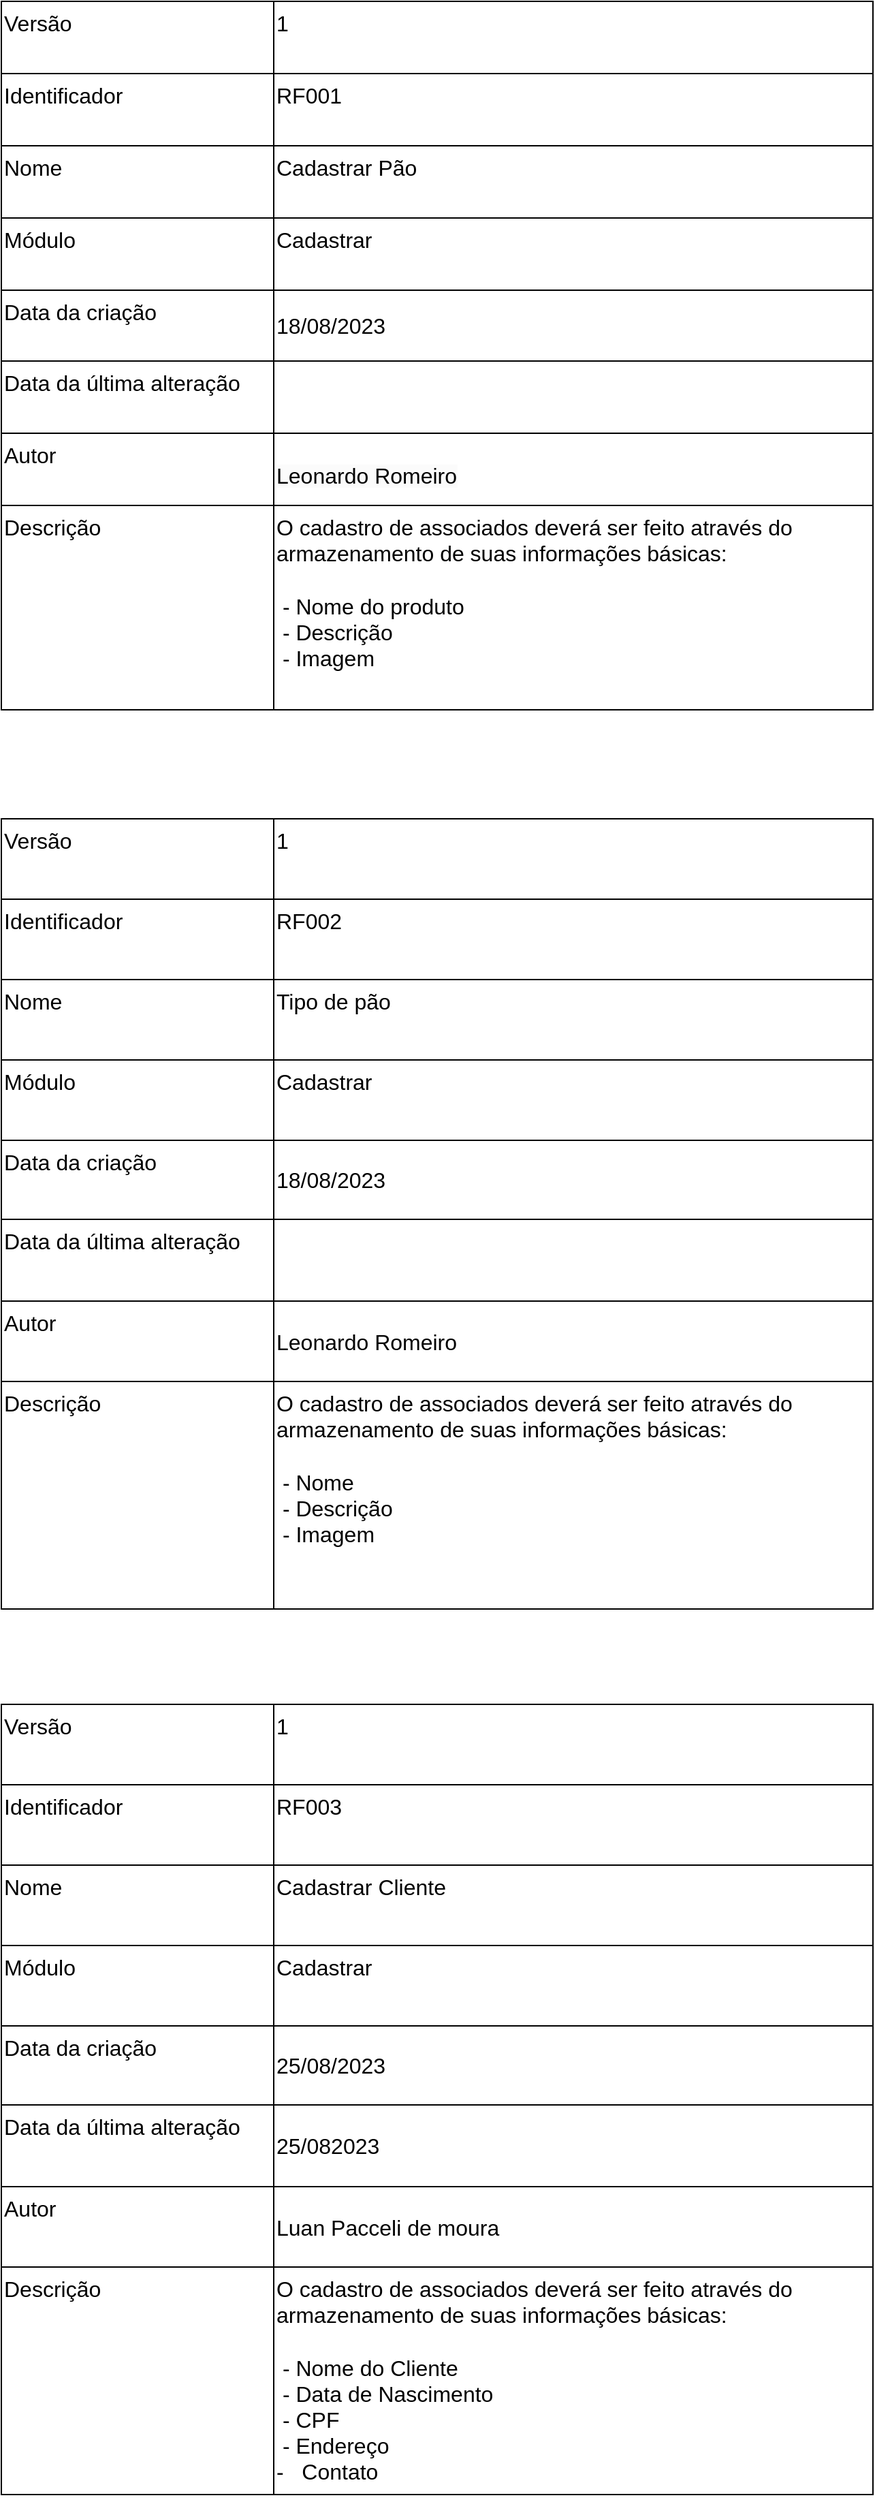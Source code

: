 <mxfile version="21.7.2" type="github">
  <diagram name="Página-1" id="sUAvk8ibwiXFDRN5bp4g">
    <mxGraphModel dx="1434" dy="853" grid="1" gridSize="10" guides="1" tooltips="1" connect="1" arrows="1" fold="1" page="1" pageScale="1" pageWidth="827" pageHeight="1169" math="0" shadow="0">
      <root>
        <mxCell id="0" />
        <mxCell id="1" parent="0" />
        <mxCell id="FwpViux2YUZAJZBfCD7D-1" value="" style="shape=table;startSize=0;container=1;collapsible=0;childLayout=tableLayout;fontSize=16;movable=1;resizable=1;rotatable=1;deletable=1;editable=1;locked=0;connectable=1;" parent="1" vertex="1">
          <mxGeometry x="40" y="40" width="640" height="520" as="geometry" />
        </mxCell>
        <mxCell id="FwpViux2YUZAJZBfCD7D-33" style="shape=tableRow;horizontal=0;startSize=0;swimlaneHead=0;swimlaneBody=0;strokeColor=inherit;top=0;left=0;bottom=0;right=0;collapsible=0;dropTarget=0;fillColor=none;points=[[0,0.5],[1,0.5]];portConstraint=eastwest;fontSize=16;movable=1;resizable=1;rotatable=1;deletable=1;editable=1;locked=0;connectable=1;" parent="FwpViux2YUZAJZBfCD7D-1" vertex="1">
          <mxGeometry width="640" height="53" as="geometry" />
        </mxCell>
        <mxCell id="FwpViux2YUZAJZBfCD7D-34" value="Versão" style="shape=partialRectangle;html=1;whiteSpace=wrap;connectable=0;strokeColor=inherit;overflow=hidden;fillColor=none;top=0;left=0;bottom=0;right=0;pointerEvents=1;fontSize=16;align=left;verticalAlign=top;movable=0;resizable=0;rotatable=0;deletable=0;editable=0;locked=1;" parent="FwpViux2YUZAJZBfCD7D-33" vertex="1">
          <mxGeometry width="200" height="53" as="geometry">
            <mxRectangle width="200" height="53" as="alternateBounds" />
          </mxGeometry>
        </mxCell>
        <mxCell id="FwpViux2YUZAJZBfCD7D-35" value="1" style="shape=partialRectangle;html=1;whiteSpace=wrap;connectable=0;strokeColor=inherit;overflow=hidden;fillColor=none;top=0;left=0;bottom=0;right=0;pointerEvents=1;fontSize=16;align=left;verticalAlign=top;movable=0;resizable=0;rotatable=0;deletable=0;editable=0;locked=1;" parent="FwpViux2YUZAJZBfCD7D-33" vertex="1">
          <mxGeometry x="200" width="440" height="53" as="geometry">
            <mxRectangle width="440" height="53" as="alternateBounds" />
          </mxGeometry>
        </mxCell>
        <mxCell id="FwpViux2YUZAJZBfCD7D-23" style="shape=tableRow;horizontal=0;startSize=0;swimlaneHead=0;swimlaneBody=0;strokeColor=inherit;top=0;left=0;bottom=0;right=0;collapsible=0;dropTarget=0;fillColor=none;points=[[0,0.5],[1,0.5]];portConstraint=eastwest;fontSize=16;movable=1;resizable=1;rotatable=1;deletable=1;editable=1;locked=0;connectable=1;" parent="FwpViux2YUZAJZBfCD7D-1" vertex="1">
          <mxGeometry y="53" width="640" height="53" as="geometry" />
        </mxCell>
        <mxCell id="FwpViux2YUZAJZBfCD7D-24" value="Identificador" style="shape=partialRectangle;html=1;whiteSpace=wrap;connectable=0;strokeColor=inherit;overflow=hidden;fillColor=none;top=0;left=0;bottom=0;right=0;pointerEvents=1;fontSize=16;align=left;verticalAlign=top;movable=0;resizable=0;rotatable=0;deletable=0;editable=0;locked=1;" parent="FwpViux2YUZAJZBfCD7D-23" vertex="1">
          <mxGeometry width="200" height="53" as="geometry">
            <mxRectangle width="200" height="53" as="alternateBounds" />
          </mxGeometry>
        </mxCell>
        <mxCell id="FwpViux2YUZAJZBfCD7D-25" value="RF001" style="shape=partialRectangle;html=1;whiteSpace=wrap;connectable=0;strokeColor=inherit;overflow=hidden;fillColor=none;top=0;left=0;bottom=0;right=0;pointerEvents=1;fontSize=16;align=left;verticalAlign=top;movable=0;resizable=0;rotatable=0;deletable=0;editable=0;locked=1;" parent="FwpViux2YUZAJZBfCD7D-23" vertex="1">
          <mxGeometry x="200" width="440" height="53" as="geometry">
            <mxRectangle width="440" height="53" as="alternateBounds" />
          </mxGeometry>
        </mxCell>
        <mxCell id="FwpViux2YUZAJZBfCD7D-20" style="shape=tableRow;horizontal=0;startSize=0;swimlaneHead=0;swimlaneBody=0;strokeColor=inherit;top=0;left=0;bottom=0;right=0;collapsible=0;dropTarget=0;fillColor=none;points=[[0,0.5],[1,0.5]];portConstraint=eastwest;fontSize=16;movable=1;resizable=1;rotatable=1;deletable=1;editable=1;locked=0;connectable=1;" parent="FwpViux2YUZAJZBfCD7D-1" vertex="1">
          <mxGeometry y="106" width="640" height="53" as="geometry" />
        </mxCell>
        <mxCell id="FwpViux2YUZAJZBfCD7D-21" value="Nome" style="shape=partialRectangle;html=1;whiteSpace=wrap;connectable=0;strokeColor=inherit;overflow=hidden;fillColor=none;top=0;left=0;bottom=0;right=0;pointerEvents=1;fontSize=16;align=left;verticalAlign=top;movable=0;resizable=0;rotatable=0;deletable=0;editable=0;locked=1;" parent="FwpViux2YUZAJZBfCD7D-20" vertex="1">
          <mxGeometry width="200" height="53" as="geometry">
            <mxRectangle width="200" height="53" as="alternateBounds" />
          </mxGeometry>
        </mxCell>
        <mxCell id="FwpViux2YUZAJZBfCD7D-22" value="Cadastrar Pão" style="shape=partialRectangle;html=1;whiteSpace=wrap;connectable=1;strokeColor=inherit;overflow=hidden;fillColor=none;top=0;left=0;bottom=0;right=0;pointerEvents=1;fontSize=16;align=left;verticalAlign=top;movable=1;resizable=1;rotatable=1;deletable=1;editable=1;locked=0;" parent="FwpViux2YUZAJZBfCD7D-20" vertex="1">
          <mxGeometry x="200" width="440" height="53" as="geometry">
            <mxRectangle width="440" height="53" as="alternateBounds" />
          </mxGeometry>
        </mxCell>
        <mxCell id="FwpViux2YUZAJZBfCD7D-17" style="shape=tableRow;horizontal=0;startSize=0;swimlaneHead=0;swimlaneBody=0;strokeColor=inherit;top=0;left=0;bottom=0;right=0;collapsible=0;dropTarget=0;fillColor=none;points=[[0,0.5],[1,0.5]];portConstraint=eastwest;fontSize=16;movable=1;resizable=1;rotatable=1;deletable=1;editable=1;locked=0;connectable=1;" parent="FwpViux2YUZAJZBfCD7D-1" vertex="1">
          <mxGeometry y="159" width="640" height="53" as="geometry" />
        </mxCell>
        <mxCell id="FwpViux2YUZAJZBfCD7D-18" value="Módulo" style="shape=partialRectangle;html=1;whiteSpace=wrap;connectable=0;strokeColor=inherit;overflow=hidden;fillColor=none;top=0;left=0;bottom=0;right=0;pointerEvents=1;fontSize=16;align=left;verticalAlign=top;movable=0;resizable=0;rotatable=0;deletable=0;editable=0;locked=1;" parent="FwpViux2YUZAJZBfCD7D-17" vertex="1">
          <mxGeometry width="200" height="53" as="geometry">
            <mxRectangle width="200" height="53" as="alternateBounds" />
          </mxGeometry>
        </mxCell>
        <mxCell id="FwpViux2YUZAJZBfCD7D-19" value="&lt;span style=&quot;margin: 0px; padding: 0px; user-select: text; -webkit-user-drag: none; -webkit-tap-highlight-color: transparent;&quot; class=&quot;NormalTextRun SCXW47150359 BCX8&quot;&gt;Cadastrar&lt;/span&gt;&lt;span style=&quot;margin: 0px; padding: 0px; user-select: text; -webkit-user-drag: none; -webkit-tap-highlight-color: transparent; background-color: rgb(255, 255, 255); font-size: 11pt; line-height: 19.425px; font-family: Calibri, Calibri_EmbeddedFont, Calibri_MSFontService, sans-serif; font-variant-ligatures: none !important;&quot; class=&quot;TextRun SCXW47150359 BCX8&quot; lang=&quot;PT-BR&quot; data-contrast=&quot;auto&quot;&gt;&lt;/span&gt;&lt;span style=&quot;margin: 0px; padding: 0px; user-select: text; -webkit-user-drag: none; -webkit-tap-highlight-color: transparent; background-color: rgb(255, 255, 255); font-size: 11pt; line-height: 19.425px; font-family: Calibri, Calibri_EmbeddedFont, Calibri_MSFontService, sans-serif;&quot; data-ccp-props=&quot;{&amp;quot;201341983&amp;quot;:0,&amp;quot;335559740&amp;quot;:259}&quot; class=&quot;EOP SCXW47150359 BCX8&quot;&gt;&amp;nbsp;&lt;/span&gt;" style="shape=partialRectangle;html=1;whiteSpace=wrap;connectable=0;strokeColor=inherit;overflow=hidden;fillColor=none;top=0;left=0;bottom=0;right=0;pointerEvents=1;fontSize=16;align=left;verticalAlign=top;movable=0;resizable=0;rotatable=0;deletable=0;editable=0;locked=1;" parent="FwpViux2YUZAJZBfCD7D-17" vertex="1">
          <mxGeometry x="200" width="440" height="53" as="geometry">
            <mxRectangle width="440" height="53" as="alternateBounds" />
          </mxGeometry>
        </mxCell>
        <mxCell id="FwpViux2YUZAJZBfCD7D-14" style="shape=tableRow;horizontal=0;startSize=0;swimlaneHead=0;swimlaneBody=0;strokeColor=inherit;top=0;left=0;bottom=0;right=0;collapsible=0;dropTarget=0;fillColor=none;points=[[0,0.5],[1,0.5]];portConstraint=eastwest;fontSize=16;movable=1;resizable=1;rotatable=1;deletable=1;editable=1;locked=0;connectable=1;" parent="FwpViux2YUZAJZBfCD7D-1" vertex="1">
          <mxGeometry y="212" width="640" height="52" as="geometry" />
        </mxCell>
        <mxCell id="FwpViux2YUZAJZBfCD7D-15" value="Data da criação" style="shape=partialRectangle;html=1;whiteSpace=wrap;connectable=0;strokeColor=inherit;overflow=hidden;fillColor=none;top=0;left=0;bottom=0;right=0;pointerEvents=1;fontSize=16;align=left;verticalAlign=top;movable=0;resizable=0;rotatable=0;deletable=0;editable=0;locked=1;" parent="FwpViux2YUZAJZBfCD7D-14" vertex="1">
          <mxGeometry width="200" height="52" as="geometry">
            <mxRectangle width="200" height="52" as="alternateBounds" />
          </mxGeometry>
        </mxCell>
        <mxCell id="FwpViux2YUZAJZBfCD7D-16" value="18/08/2023" style="shape=partialRectangle;html=1;whiteSpace=wrap;connectable=0;strokeColor=inherit;overflow=hidden;fillColor=none;top=0;left=0;bottom=0;right=0;pointerEvents=1;fontSize=16;align=left;movable=0;resizable=0;rotatable=0;deletable=0;editable=0;locked=1;" parent="FwpViux2YUZAJZBfCD7D-14" vertex="1">
          <mxGeometry x="200" width="440" height="52" as="geometry">
            <mxRectangle width="440" height="52" as="alternateBounds" />
          </mxGeometry>
        </mxCell>
        <mxCell id="FwpViux2YUZAJZBfCD7D-2" value="" style="shape=tableRow;horizontal=0;startSize=0;swimlaneHead=0;swimlaneBody=0;strokeColor=inherit;top=0;left=0;bottom=0;right=0;collapsible=0;dropTarget=0;fillColor=none;points=[[0,0.5],[1,0.5]];portConstraint=eastwest;fontSize=16;movable=1;resizable=1;rotatable=1;deletable=1;editable=1;locked=0;connectable=1;" parent="FwpViux2YUZAJZBfCD7D-1" vertex="1">
          <mxGeometry y="264" width="640" height="53" as="geometry" />
        </mxCell>
        <mxCell id="FwpViux2YUZAJZBfCD7D-3" value="Data da última alteração" style="shape=partialRectangle;html=1;whiteSpace=wrap;connectable=0;strokeColor=inherit;overflow=hidden;fillColor=none;top=0;left=0;bottom=0;right=0;pointerEvents=1;fontSize=16;align=left;verticalAlign=top;movable=0;resizable=0;rotatable=0;deletable=0;editable=0;locked=1;" parent="FwpViux2YUZAJZBfCD7D-2" vertex="1">
          <mxGeometry width="200" height="53" as="geometry">
            <mxRectangle width="200" height="53" as="alternateBounds" />
          </mxGeometry>
        </mxCell>
        <mxCell id="FwpViux2YUZAJZBfCD7D-4" value="" style="shape=partialRectangle;html=1;whiteSpace=wrap;connectable=0;strokeColor=inherit;overflow=hidden;fillColor=none;top=0;left=0;bottom=0;right=0;pointerEvents=1;fontSize=16;movable=0;resizable=0;rotatable=0;deletable=0;editable=0;locked=1;" parent="FwpViux2YUZAJZBfCD7D-2" vertex="1">
          <mxGeometry x="200" width="440" height="53" as="geometry">
            <mxRectangle width="440" height="53" as="alternateBounds" />
          </mxGeometry>
        </mxCell>
        <mxCell id="FwpViux2YUZAJZBfCD7D-6" value="" style="shape=tableRow;horizontal=0;startSize=0;swimlaneHead=0;swimlaneBody=0;strokeColor=inherit;top=0;left=0;bottom=0;right=0;collapsible=0;dropTarget=0;fillColor=none;points=[[0,0.5],[1,0.5]];portConstraint=eastwest;fontSize=16;movable=1;resizable=1;rotatable=1;deletable=1;editable=1;locked=0;connectable=1;" parent="FwpViux2YUZAJZBfCD7D-1" vertex="1">
          <mxGeometry y="317" width="640" height="53" as="geometry" />
        </mxCell>
        <mxCell id="FwpViux2YUZAJZBfCD7D-7" value="Autor&amp;nbsp;" style="shape=partialRectangle;html=1;whiteSpace=wrap;connectable=0;strokeColor=inherit;overflow=hidden;fillColor=none;top=0;left=0;bottom=0;right=0;pointerEvents=1;fontSize=16;align=left;verticalAlign=top;movable=0;resizable=0;rotatable=0;deletable=0;editable=0;locked=1;" parent="FwpViux2YUZAJZBfCD7D-6" vertex="1">
          <mxGeometry width="200" height="53" as="geometry">
            <mxRectangle width="200" height="53" as="alternateBounds" />
          </mxGeometry>
        </mxCell>
        <mxCell id="FwpViux2YUZAJZBfCD7D-8" value="&#xa;&lt;span style=&quot;color: rgb(0, 0, 0); font-family: Helvetica; font-size: 16px; font-style: normal; font-variant-ligatures: normal; font-variant-caps: normal; font-weight: 400; letter-spacing: normal; orphans: 2; text-indent: 0px; text-transform: none; widows: 2; word-spacing: 0px; -webkit-text-stroke-width: 0px; background-color: rgb(251, 251, 251); text-decoration-thickness: initial; text-decoration-style: initial; text-decoration-color: initial; float: none; display: inline !important;&quot;&gt;Leonardo Romeiro&lt;/span&gt;&#xa;&#xa;" style="shape=partialRectangle;html=1;whiteSpace=wrap;connectable=0;strokeColor=inherit;overflow=hidden;fillColor=none;top=0;left=0;bottom=0;right=0;pointerEvents=1;fontSize=16;align=left;movable=0;resizable=0;rotatable=0;deletable=0;editable=0;locked=1;" parent="FwpViux2YUZAJZBfCD7D-6" vertex="1">
          <mxGeometry x="200" width="440" height="53" as="geometry">
            <mxRectangle width="440" height="53" as="alternateBounds" />
          </mxGeometry>
        </mxCell>
        <mxCell id="FwpViux2YUZAJZBfCD7D-10" value="" style="shape=tableRow;horizontal=0;startSize=0;swimlaneHead=0;swimlaneBody=0;strokeColor=inherit;top=0;left=0;bottom=0;right=0;collapsible=0;dropTarget=0;fillColor=none;points=[[0,0.5],[1,0.5]];portConstraint=eastwest;fontSize=16;movable=1;resizable=1;rotatable=1;deletable=1;editable=1;locked=0;connectable=1;" parent="FwpViux2YUZAJZBfCD7D-1" vertex="1">
          <mxGeometry y="370" width="640" height="150" as="geometry" />
        </mxCell>
        <mxCell id="FwpViux2YUZAJZBfCD7D-11" value="Descrição" style="shape=partialRectangle;html=1;whiteSpace=wrap;connectable=0;strokeColor=inherit;overflow=hidden;fillColor=none;top=0;left=0;bottom=0;right=0;pointerEvents=1;fontSize=16;align=left;verticalAlign=top;movable=0;resizable=0;rotatable=0;deletable=0;editable=0;locked=1;" parent="FwpViux2YUZAJZBfCD7D-10" vertex="1">
          <mxGeometry width="200" height="150" as="geometry">
            <mxRectangle width="200" height="150" as="alternateBounds" />
          </mxGeometry>
        </mxCell>
        <mxCell id="FwpViux2YUZAJZBfCD7D-12" value="O cadastro de associados deverá ser feito através do armazenamento de suas informações básicas:&lt;br&gt;&lt;br&gt;&amp;nbsp;- Nome do produto&lt;br&gt;&amp;nbsp;- Descrição&lt;br&gt;&amp;nbsp;- Imagem" style="shape=partialRectangle;html=1;whiteSpace=wrap;connectable=1;strokeColor=inherit;overflow=hidden;fillColor=none;top=0;left=0;bottom=0;right=0;pointerEvents=1;fontSize=16;align=left;verticalAlign=top;movable=1;resizable=1;rotatable=1;deletable=1;editable=1;locked=0;" parent="FwpViux2YUZAJZBfCD7D-10" vertex="1">
          <mxGeometry x="200" width="440" height="150" as="geometry">
            <mxRectangle width="440" height="150" as="alternateBounds" />
          </mxGeometry>
        </mxCell>
        <mxCell id="0z6euQ2ktUDiDJCqqF_y-1" value="" style="shape=table;startSize=0;container=1;collapsible=0;childLayout=tableLayout;fontSize=16;movable=1;resizable=1;rotatable=1;deletable=1;editable=1;locked=0;connectable=1;" vertex="1" parent="1">
          <mxGeometry x="40" y="1290" width="640" height="580" as="geometry" />
        </mxCell>
        <mxCell id="0z6euQ2ktUDiDJCqqF_y-2" style="shape=tableRow;horizontal=0;startSize=0;swimlaneHead=0;swimlaneBody=0;strokeColor=inherit;top=0;left=0;bottom=0;right=0;collapsible=0;dropTarget=0;fillColor=none;points=[[0,0.5],[1,0.5]];portConstraint=eastwest;fontSize=16;movable=0;resizable=0;rotatable=0;deletable=0;editable=0;locked=1;connectable=0;" vertex="1" parent="0z6euQ2ktUDiDJCqqF_y-1">
          <mxGeometry width="640" height="59" as="geometry" />
        </mxCell>
        <mxCell id="0z6euQ2ktUDiDJCqqF_y-3" value="Versão" style="shape=partialRectangle;html=1;whiteSpace=wrap;connectable=0;strokeColor=inherit;overflow=hidden;fillColor=none;top=0;left=0;bottom=0;right=0;pointerEvents=1;fontSize=16;align=left;verticalAlign=top;movable=0;resizable=0;rotatable=0;deletable=0;editable=0;locked=1;" vertex="1" parent="0z6euQ2ktUDiDJCqqF_y-2">
          <mxGeometry width="200" height="59" as="geometry">
            <mxRectangle width="200" height="59" as="alternateBounds" />
          </mxGeometry>
        </mxCell>
        <mxCell id="0z6euQ2ktUDiDJCqqF_y-4" value="1" style="shape=partialRectangle;html=1;whiteSpace=wrap;connectable=1;strokeColor=inherit;overflow=hidden;fillColor=none;top=0;left=0;bottom=0;right=0;pointerEvents=1;fontSize=16;align=left;verticalAlign=top;movable=1;resizable=1;rotatable=1;deletable=1;editable=1;locked=0;" vertex="1" parent="0z6euQ2ktUDiDJCqqF_y-2">
          <mxGeometry x="200" width="440" height="59" as="geometry">
            <mxRectangle width="440" height="59" as="alternateBounds" />
          </mxGeometry>
        </mxCell>
        <mxCell id="0z6euQ2ktUDiDJCqqF_y-5" style="shape=tableRow;horizontal=0;startSize=0;swimlaneHead=0;swimlaneBody=0;strokeColor=inherit;top=0;left=0;bottom=0;right=0;collapsible=0;dropTarget=0;fillColor=none;points=[[0,0.5],[1,0.5]];portConstraint=eastwest;fontSize=16;movable=1;resizable=1;rotatable=1;deletable=1;editable=1;locked=0;connectable=1;" vertex="1" parent="0z6euQ2ktUDiDJCqqF_y-1">
          <mxGeometry y="59" width="640" height="59" as="geometry" />
        </mxCell>
        <mxCell id="0z6euQ2ktUDiDJCqqF_y-6" value="Identificador" style="shape=partialRectangle;html=1;whiteSpace=wrap;connectable=1;strokeColor=inherit;overflow=hidden;fillColor=none;top=0;left=0;bottom=0;right=0;pointerEvents=1;fontSize=16;align=left;verticalAlign=top;movable=1;resizable=1;rotatable=1;deletable=1;editable=1;locked=0;" vertex="1" parent="0z6euQ2ktUDiDJCqqF_y-5">
          <mxGeometry width="200" height="59" as="geometry">
            <mxRectangle width="200" height="59" as="alternateBounds" />
          </mxGeometry>
        </mxCell>
        <mxCell id="0z6euQ2ktUDiDJCqqF_y-7" value="RF003" style="shape=partialRectangle;html=1;whiteSpace=wrap;connectable=1;strokeColor=inherit;overflow=hidden;fillColor=none;top=0;left=0;bottom=0;right=0;pointerEvents=1;fontSize=16;align=left;verticalAlign=top;movable=1;resizable=1;rotatable=1;deletable=1;editable=1;locked=0;" vertex="1" parent="0z6euQ2ktUDiDJCqqF_y-5">
          <mxGeometry x="200" width="440" height="59" as="geometry">
            <mxRectangle width="440" height="59" as="alternateBounds" />
          </mxGeometry>
        </mxCell>
        <mxCell id="0z6euQ2ktUDiDJCqqF_y-8" style="shape=tableRow;horizontal=0;startSize=0;swimlaneHead=0;swimlaneBody=0;strokeColor=inherit;top=0;left=0;bottom=0;right=0;collapsible=0;dropTarget=0;fillColor=none;points=[[0,0.5],[1,0.5]];portConstraint=eastwest;fontSize=16;movable=1;resizable=1;rotatable=1;deletable=1;editable=1;locked=0;connectable=1;" vertex="1" parent="0z6euQ2ktUDiDJCqqF_y-1">
          <mxGeometry y="118" width="640" height="59" as="geometry" />
        </mxCell>
        <mxCell id="0z6euQ2ktUDiDJCqqF_y-9" value="Nome" style="shape=partialRectangle;html=1;whiteSpace=wrap;connectable=0;strokeColor=inherit;overflow=hidden;fillColor=none;top=0;left=0;bottom=0;right=0;pointerEvents=1;fontSize=16;align=left;verticalAlign=top;movable=0;resizable=0;rotatable=0;deletable=0;editable=0;locked=1;" vertex="1" parent="0z6euQ2ktUDiDJCqqF_y-8">
          <mxGeometry width="200" height="59" as="geometry">
            <mxRectangle width="200" height="59" as="alternateBounds" />
          </mxGeometry>
        </mxCell>
        <mxCell id="0z6euQ2ktUDiDJCqqF_y-10" value="Cadastrar Cliente&amp;nbsp;" style="shape=partialRectangle;html=1;whiteSpace=wrap;connectable=1;strokeColor=inherit;overflow=hidden;fillColor=none;top=0;left=0;bottom=0;right=0;pointerEvents=1;fontSize=16;align=left;verticalAlign=top;movable=1;resizable=1;rotatable=1;deletable=1;editable=1;locked=0;" vertex="1" parent="0z6euQ2ktUDiDJCqqF_y-8">
          <mxGeometry x="200" width="440" height="59" as="geometry">
            <mxRectangle width="440" height="59" as="alternateBounds" />
          </mxGeometry>
        </mxCell>
        <mxCell id="0z6euQ2ktUDiDJCqqF_y-11" style="shape=tableRow;horizontal=0;startSize=0;swimlaneHead=0;swimlaneBody=0;strokeColor=inherit;top=0;left=0;bottom=0;right=0;collapsible=0;dropTarget=0;fillColor=none;points=[[0,0.5],[1,0.5]];portConstraint=eastwest;fontSize=16;movable=0;resizable=0;rotatable=0;deletable=0;editable=0;locked=1;connectable=0;" vertex="1" parent="0z6euQ2ktUDiDJCqqF_y-1">
          <mxGeometry y="177" width="640" height="59" as="geometry" />
        </mxCell>
        <mxCell id="0z6euQ2ktUDiDJCqqF_y-12" value="Módulo" style="shape=partialRectangle;html=1;whiteSpace=wrap;connectable=0;strokeColor=inherit;overflow=hidden;fillColor=none;top=0;left=0;bottom=0;right=0;pointerEvents=1;fontSize=16;align=left;verticalAlign=top;movable=0;resizable=0;rotatable=0;deletable=0;editable=0;locked=1;" vertex="1" parent="0z6euQ2ktUDiDJCqqF_y-11">
          <mxGeometry width="200" height="59" as="geometry">
            <mxRectangle width="200" height="59" as="alternateBounds" />
          </mxGeometry>
        </mxCell>
        <mxCell id="0z6euQ2ktUDiDJCqqF_y-13" value="&lt;span style=&quot;margin: 0px; padding: 0px; user-select: text; -webkit-user-drag: none; -webkit-tap-highlight-color: transparent;&quot; class=&quot;NormalTextRun SCXW47150359 BCX8&quot;&gt;Cadastrar&lt;/span&gt;&lt;span style=&quot;margin: 0px; padding: 0px; user-select: text; -webkit-user-drag: none; -webkit-tap-highlight-color: transparent; background-color: rgb(255, 255, 255); font-size: 11pt; line-height: 19.425px; font-family: Calibri, Calibri_EmbeddedFont, Calibri_MSFontService, sans-serif; font-variant-ligatures: none !important;&quot; class=&quot;TextRun SCXW47150359 BCX8&quot; lang=&quot;PT-BR&quot; data-contrast=&quot;auto&quot;&gt;&lt;/span&gt;&lt;span style=&quot;margin: 0px; padding: 0px; user-select: text; -webkit-user-drag: none; -webkit-tap-highlight-color: transparent; background-color: rgb(255, 255, 255); font-size: 11pt; line-height: 19.425px; font-family: Calibri, Calibri_EmbeddedFont, Calibri_MSFontService, sans-serif;&quot; data-ccp-props=&quot;{&amp;quot;201341983&amp;quot;:0,&amp;quot;335559740&amp;quot;:259}&quot; class=&quot;EOP SCXW47150359 BCX8&quot;&gt;&amp;nbsp;&lt;/span&gt;" style="shape=partialRectangle;html=1;whiteSpace=wrap;connectable=0;strokeColor=inherit;overflow=hidden;fillColor=none;top=0;left=0;bottom=0;right=0;pointerEvents=1;fontSize=16;align=left;verticalAlign=top;movable=0;resizable=0;rotatable=0;deletable=0;editable=0;locked=1;" vertex="1" parent="0z6euQ2ktUDiDJCqqF_y-11">
          <mxGeometry x="200" width="440" height="59" as="geometry">
            <mxRectangle width="440" height="59" as="alternateBounds" />
          </mxGeometry>
        </mxCell>
        <mxCell id="0z6euQ2ktUDiDJCqqF_y-14" style="shape=tableRow;horizontal=0;startSize=0;swimlaneHead=0;swimlaneBody=0;strokeColor=inherit;top=0;left=0;bottom=0;right=0;collapsible=0;dropTarget=0;fillColor=none;points=[[0,0.5],[1,0.5]];portConstraint=eastwest;fontSize=16;movable=1;resizable=1;rotatable=1;deletable=1;editable=1;locked=0;connectable=1;" vertex="1" parent="0z6euQ2ktUDiDJCqqF_y-1">
          <mxGeometry y="236" width="640" height="58" as="geometry" />
        </mxCell>
        <mxCell id="0z6euQ2ktUDiDJCqqF_y-15" value="Data da criação" style="shape=partialRectangle;html=1;whiteSpace=wrap;connectable=0;strokeColor=inherit;overflow=hidden;fillColor=none;top=0;left=0;bottom=0;right=0;pointerEvents=1;fontSize=16;align=left;verticalAlign=top;movable=0;resizable=0;rotatable=0;deletable=0;editable=0;locked=1;" vertex="1" parent="0z6euQ2ktUDiDJCqqF_y-14">
          <mxGeometry width="200" height="58" as="geometry">
            <mxRectangle width="200" height="58" as="alternateBounds" />
          </mxGeometry>
        </mxCell>
        <mxCell id="0z6euQ2ktUDiDJCqqF_y-16" value="25/08/2023" style="shape=partialRectangle;html=1;whiteSpace=wrap;connectable=1;strokeColor=inherit;overflow=hidden;fillColor=none;top=0;left=0;bottom=0;right=0;pointerEvents=1;fontSize=16;align=left;movable=1;resizable=1;rotatable=1;deletable=1;editable=1;locked=0;" vertex="1" parent="0z6euQ2ktUDiDJCqqF_y-14">
          <mxGeometry x="200" width="440" height="58" as="geometry">
            <mxRectangle width="440" height="58" as="alternateBounds" />
          </mxGeometry>
        </mxCell>
        <mxCell id="0z6euQ2ktUDiDJCqqF_y-17" value="" style="shape=tableRow;horizontal=0;startSize=0;swimlaneHead=0;swimlaneBody=0;strokeColor=inherit;top=0;left=0;bottom=0;right=0;collapsible=0;dropTarget=0;fillColor=none;points=[[0,0.5],[1,0.5]];portConstraint=eastwest;fontSize=16;movable=1;resizable=1;rotatable=1;deletable=1;editable=1;locked=0;connectable=1;" vertex="1" parent="0z6euQ2ktUDiDJCqqF_y-1">
          <mxGeometry y="294" width="640" height="60" as="geometry" />
        </mxCell>
        <mxCell id="0z6euQ2ktUDiDJCqqF_y-18" value="Data da última alteração" style="shape=partialRectangle;html=1;whiteSpace=wrap;connectable=1;strokeColor=inherit;overflow=hidden;fillColor=none;top=0;left=0;bottom=0;right=0;pointerEvents=1;fontSize=16;align=left;verticalAlign=top;movable=1;resizable=1;rotatable=1;deletable=1;editable=1;locked=0;" vertex="1" parent="0z6euQ2ktUDiDJCqqF_y-17">
          <mxGeometry width="200" height="60" as="geometry">
            <mxRectangle width="200" height="60" as="alternateBounds" />
          </mxGeometry>
        </mxCell>
        <mxCell id="0z6euQ2ktUDiDJCqqF_y-19" value="25/082023" style="shape=partialRectangle;html=1;whiteSpace=wrap;connectable=1;strokeColor=inherit;overflow=hidden;fillColor=none;top=0;left=0;bottom=0;right=0;pointerEvents=1;fontSize=16;movable=1;resizable=1;rotatable=1;deletable=1;editable=1;locked=0;align=left;" vertex="1" parent="0z6euQ2ktUDiDJCqqF_y-17">
          <mxGeometry x="200" width="440" height="60" as="geometry">
            <mxRectangle width="440" height="60" as="alternateBounds" />
          </mxGeometry>
        </mxCell>
        <mxCell id="0z6euQ2ktUDiDJCqqF_y-20" value="" style="shape=tableRow;horizontal=0;startSize=0;swimlaneHead=0;swimlaneBody=0;strokeColor=inherit;top=0;left=0;bottom=0;right=0;collapsible=0;dropTarget=0;fillColor=none;points=[[0,0.5],[1,0.5]];portConstraint=eastwest;fontSize=16;movable=1;resizable=1;rotatable=1;deletable=1;editable=1;locked=0;connectable=1;" vertex="1" parent="0z6euQ2ktUDiDJCqqF_y-1">
          <mxGeometry y="354" width="640" height="59" as="geometry" />
        </mxCell>
        <mxCell id="0z6euQ2ktUDiDJCqqF_y-21" value="Autor&amp;nbsp;" style="shape=partialRectangle;html=1;whiteSpace=wrap;connectable=0;strokeColor=inherit;overflow=hidden;fillColor=none;top=0;left=0;bottom=0;right=0;pointerEvents=1;fontSize=16;align=left;verticalAlign=top;movable=0;resizable=0;rotatable=0;deletable=0;editable=0;locked=1;" vertex="1" parent="0z6euQ2ktUDiDJCqqF_y-20">
          <mxGeometry width="200" height="59" as="geometry">
            <mxRectangle width="200" height="59" as="alternateBounds" />
          </mxGeometry>
        </mxCell>
        <mxCell id="0z6euQ2ktUDiDJCqqF_y-22" value="Luan Pacceli de moura" style="shape=partialRectangle;html=1;whiteSpace=wrap;connectable=1;strokeColor=inherit;overflow=hidden;fillColor=none;top=0;left=0;bottom=0;right=0;pointerEvents=1;fontSize=16;align=left;movable=1;resizable=1;rotatable=1;deletable=1;editable=1;locked=0;" vertex="1" parent="0z6euQ2ktUDiDJCqqF_y-20">
          <mxGeometry x="200" width="440" height="59" as="geometry">
            <mxRectangle width="440" height="59" as="alternateBounds" />
          </mxGeometry>
        </mxCell>
        <mxCell id="0z6euQ2ktUDiDJCqqF_y-23" value="" style="shape=tableRow;horizontal=0;startSize=0;swimlaneHead=0;swimlaneBody=0;strokeColor=inherit;top=0;left=0;bottom=0;right=0;collapsible=0;dropTarget=0;fillColor=none;points=[[0,0.5],[1,0.5]];portConstraint=eastwest;fontSize=16;movable=1;resizable=1;rotatable=1;deletable=1;editable=1;locked=0;connectable=1;" vertex="1" parent="0z6euQ2ktUDiDJCqqF_y-1">
          <mxGeometry y="413" width="640" height="167" as="geometry" />
        </mxCell>
        <mxCell id="0z6euQ2ktUDiDJCqqF_y-24" value="Descrição" style="shape=partialRectangle;html=1;whiteSpace=wrap;connectable=0;strokeColor=inherit;overflow=hidden;fillColor=none;top=0;left=0;bottom=0;right=0;pointerEvents=1;fontSize=16;align=left;verticalAlign=top;movable=0;resizable=0;rotatable=0;deletable=0;editable=0;locked=1;" vertex="1" parent="0z6euQ2ktUDiDJCqqF_y-23">
          <mxGeometry width="200" height="167" as="geometry">
            <mxRectangle width="200" height="167" as="alternateBounds" />
          </mxGeometry>
        </mxCell>
        <mxCell id="0z6euQ2ktUDiDJCqqF_y-25" value="O cadastro de associados deverá ser feito através do armazenamento de suas informações básicas:&lt;br&gt;&lt;br&gt;&amp;nbsp;- Nome do Cliente&lt;br&gt;&amp;nbsp;- Data de Nascimento&lt;br&gt;&amp;nbsp;- CPF&lt;br&gt;&amp;nbsp;- Endereço&lt;br&gt;-&amp;nbsp; &amp;nbsp;Contato&amp;nbsp;" style="shape=partialRectangle;html=1;whiteSpace=wrap;connectable=1;strokeColor=inherit;overflow=hidden;fillColor=none;top=0;left=0;bottom=0;right=0;pointerEvents=1;fontSize=16;align=left;verticalAlign=top;movable=1;resizable=1;rotatable=1;deletable=1;editable=1;locked=0;" vertex="1" parent="0z6euQ2ktUDiDJCqqF_y-23">
          <mxGeometry x="200" width="440" height="167" as="geometry">
            <mxRectangle width="440" height="167" as="alternateBounds" />
          </mxGeometry>
        </mxCell>
        <mxCell id="0z6euQ2ktUDiDJCqqF_y-26" value="" style="shape=table;startSize=0;container=1;collapsible=0;childLayout=tableLayout;fontSize=16;movable=1;resizable=1;rotatable=1;deletable=1;editable=1;locked=0;connectable=1;" vertex="1" parent="1">
          <mxGeometry x="40" y="640" width="640" height="580" as="geometry" />
        </mxCell>
        <mxCell id="0z6euQ2ktUDiDJCqqF_y-27" style="shape=tableRow;horizontal=0;startSize=0;swimlaneHead=0;swimlaneBody=0;strokeColor=inherit;top=0;left=0;bottom=0;right=0;collapsible=0;dropTarget=0;fillColor=none;points=[[0,0.5],[1,0.5]];portConstraint=eastwest;fontSize=16;movable=1;resizable=1;rotatable=1;deletable=1;editable=1;locked=0;connectable=1;" vertex="1" parent="0z6euQ2ktUDiDJCqqF_y-26">
          <mxGeometry width="640" height="59" as="geometry" />
        </mxCell>
        <mxCell id="0z6euQ2ktUDiDJCqqF_y-28" value="Versão" style="shape=partialRectangle;html=1;whiteSpace=wrap;connectable=0;strokeColor=inherit;overflow=hidden;fillColor=none;top=0;left=0;bottom=0;right=0;pointerEvents=1;fontSize=16;align=left;verticalAlign=top;movable=0;resizable=0;rotatable=0;deletable=0;editable=0;locked=1;" vertex="1" parent="0z6euQ2ktUDiDJCqqF_y-27">
          <mxGeometry width="200" height="59" as="geometry">
            <mxRectangle width="200" height="59" as="alternateBounds" />
          </mxGeometry>
        </mxCell>
        <mxCell id="0z6euQ2ktUDiDJCqqF_y-29" value="1" style="shape=partialRectangle;html=1;whiteSpace=wrap;connectable=1;strokeColor=inherit;overflow=hidden;fillColor=none;top=0;left=0;bottom=0;right=0;pointerEvents=1;fontSize=16;align=left;verticalAlign=top;movable=1;resizable=1;rotatable=1;deletable=1;editable=1;locked=0;" vertex="1" parent="0z6euQ2ktUDiDJCqqF_y-27">
          <mxGeometry x="200" width="440" height="59" as="geometry">
            <mxRectangle width="440" height="59" as="alternateBounds" />
          </mxGeometry>
        </mxCell>
        <mxCell id="0z6euQ2ktUDiDJCqqF_y-30" style="shape=tableRow;horizontal=0;startSize=0;swimlaneHead=0;swimlaneBody=0;strokeColor=inherit;top=0;left=0;bottom=0;right=0;collapsible=0;dropTarget=0;fillColor=none;points=[[0,0.5],[1,0.5]];portConstraint=eastwest;fontSize=16;movable=1;resizable=1;rotatable=1;deletable=1;editable=1;locked=0;connectable=1;" vertex="1" parent="0z6euQ2ktUDiDJCqqF_y-26">
          <mxGeometry y="59" width="640" height="59" as="geometry" />
        </mxCell>
        <mxCell id="0z6euQ2ktUDiDJCqqF_y-31" value="Identificador" style="shape=partialRectangle;html=1;whiteSpace=wrap;connectable=1;strokeColor=inherit;overflow=hidden;fillColor=none;top=0;left=0;bottom=0;right=0;pointerEvents=1;fontSize=16;align=left;verticalAlign=top;movable=1;resizable=1;rotatable=1;deletable=1;editable=1;locked=0;" vertex="1" parent="0z6euQ2ktUDiDJCqqF_y-30">
          <mxGeometry width="200" height="59" as="geometry">
            <mxRectangle width="200" height="59" as="alternateBounds" />
          </mxGeometry>
        </mxCell>
        <mxCell id="0z6euQ2ktUDiDJCqqF_y-32" value="RF002" style="shape=partialRectangle;html=1;whiteSpace=wrap;connectable=1;strokeColor=inherit;overflow=hidden;fillColor=none;top=0;left=0;bottom=0;right=0;pointerEvents=1;fontSize=16;align=left;verticalAlign=top;movable=1;resizable=1;rotatable=1;deletable=1;editable=1;locked=0;" vertex="1" parent="0z6euQ2ktUDiDJCqqF_y-30">
          <mxGeometry x="200" width="440" height="59" as="geometry">
            <mxRectangle width="440" height="59" as="alternateBounds" />
          </mxGeometry>
        </mxCell>
        <mxCell id="0z6euQ2ktUDiDJCqqF_y-33" style="shape=tableRow;horizontal=0;startSize=0;swimlaneHead=0;swimlaneBody=0;strokeColor=inherit;top=0;left=0;bottom=0;right=0;collapsible=0;dropTarget=0;fillColor=none;points=[[0,0.5],[1,0.5]];portConstraint=eastwest;fontSize=16;movable=1;resizable=1;rotatable=1;deletable=1;editable=1;locked=0;connectable=1;" vertex="1" parent="0z6euQ2ktUDiDJCqqF_y-26">
          <mxGeometry y="118" width="640" height="59" as="geometry" />
        </mxCell>
        <mxCell id="0z6euQ2ktUDiDJCqqF_y-34" value="Nome" style="shape=partialRectangle;html=1;whiteSpace=wrap;connectable=1;strokeColor=inherit;overflow=hidden;fillColor=none;top=0;left=0;bottom=0;right=0;pointerEvents=1;fontSize=16;align=left;verticalAlign=top;movable=1;resizable=1;rotatable=1;deletable=1;editable=1;locked=0;" vertex="1" parent="0z6euQ2ktUDiDJCqqF_y-33">
          <mxGeometry width="200" height="59" as="geometry">
            <mxRectangle width="200" height="59" as="alternateBounds" />
          </mxGeometry>
        </mxCell>
        <mxCell id="0z6euQ2ktUDiDJCqqF_y-35" value="Tipo de pão" style="shape=partialRectangle;html=1;whiteSpace=wrap;connectable=1;strokeColor=inherit;overflow=hidden;fillColor=none;top=0;left=0;bottom=0;right=0;pointerEvents=1;fontSize=16;align=left;verticalAlign=top;movable=1;resizable=1;rotatable=1;deletable=1;editable=1;locked=0;" vertex="1" parent="0z6euQ2ktUDiDJCqqF_y-33">
          <mxGeometry x="200" width="440" height="59" as="geometry">
            <mxRectangle width="440" height="59" as="alternateBounds" />
          </mxGeometry>
        </mxCell>
        <mxCell id="0z6euQ2ktUDiDJCqqF_y-36" style="shape=tableRow;horizontal=0;startSize=0;swimlaneHead=0;swimlaneBody=0;strokeColor=inherit;top=0;left=0;bottom=0;right=0;collapsible=0;dropTarget=0;fillColor=none;points=[[0,0.5],[1,0.5]];portConstraint=eastwest;fontSize=16;movable=1;resizable=1;rotatable=1;deletable=1;editable=1;locked=0;connectable=1;" vertex="1" parent="0z6euQ2ktUDiDJCqqF_y-26">
          <mxGeometry y="177" width="640" height="59" as="geometry" />
        </mxCell>
        <mxCell id="0z6euQ2ktUDiDJCqqF_y-37" value="Módulo" style="shape=partialRectangle;html=1;whiteSpace=wrap;connectable=0;strokeColor=inherit;overflow=hidden;fillColor=none;top=0;left=0;bottom=0;right=0;pointerEvents=1;fontSize=16;align=left;verticalAlign=top;movable=0;resizable=0;rotatable=0;deletable=0;editable=0;locked=1;" vertex="1" parent="0z6euQ2ktUDiDJCqqF_y-36">
          <mxGeometry width="200" height="59" as="geometry">
            <mxRectangle width="200" height="59" as="alternateBounds" />
          </mxGeometry>
        </mxCell>
        <mxCell id="0z6euQ2ktUDiDJCqqF_y-38" value="&lt;span style=&quot;margin: 0px; padding: 0px; user-select: text; -webkit-user-drag: none; -webkit-tap-highlight-color: transparent;&quot; class=&quot;NormalTextRun SCXW47150359 BCX8&quot;&gt;Cadastrar&lt;/span&gt;&lt;span style=&quot;margin: 0px; padding: 0px; user-select: text; -webkit-user-drag: none; -webkit-tap-highlight-color: transparent; background-color: rgb(255, 255, 255); font-size: 11pt; line-height: 19.425px; font-family: Calibri, Calibri_EmbeddedFont, Calibri_MSFontService, sans-serif; font-variant-ligatures: none !important;&quot; class=&quot;TextRun SCXW47150359 BCX8&quot; lang=&quot;PT-BR&quot; data-contrast=&quot;auto&quot;&gt;&lt;/span&gt;&lt;span style=&quot;margin: 0px; padding: 0px; user-select: text; -webkit-user-drag: none; -webkit-tap-highlight-color: transparent; background-color: rgb(255, 255, 255); font-size: 11pt; line-height: 19.425px; font-family: Calibri, Calibri_EmbeddedFont, Calibri_MSFontService, sans-serif;&quot; data-ccp-props=&quot;{&amp;quot;201341983&amp;quot;:0,&amp;quot;335559740&amp;quot;:259}&quot; class=&quot;EOP SCXW47150359 BCX8&quot;&gt;&amp;nbsp;&lt;/span&gt;" style="shape=partialRectangle;html=1;whiteSpace=wrap;connectable=0;strokeColor=inherit;overflow=hidden;fillColor=none;top=0;left=0;bottom=0;right=0;pointerEvents=1;fontSize=16;align=left;verticalAlign=top;movable=0;resizable=0;rotatable=0;deletable=0;editable=0;locked=1;" vertex="1" parent="0z6euQ2ktUDiDJCqqF_y-36">
          <mxGeometry x="200" width="440" height="59" as="geometry">
            <mxRectangle width="440" height="59" as="alternateBounds" />
          </mxGeometry>
        </mxCell>
        <mxCell id="0z6euQ2ktUDiDJCqqF_y-39" style="shape=tableRow;horizontal=0;startSize=0;swimlaneHead=0;swimlaneBody=0;strokeColor=inherit;top=0;left=0;bottom=0;right=0;collapsible=0;dropTarget=0;fillColor=none;points=[[0,0.5],[1,0.5]];portConstraint=eastwest;fontSize=16;movable=1;resizable=1;rotatable=1;deletable=1;editable=1;locked=0;connectable=1;" vertex="1" parent="0z6euQ2ktUDiDJCqqF_y-26">
          <mxGeometry y="236" width="640" height="58" as="geometry" />
        </mxCell>
        <mxCell id="0z6euQ2ktUDiDJCqqF_y-40" value="Data da criação" style="shape=partialRectangle;html=1;whiteSpace=wrap;connectable=1;strokeColor=inherit;overflow=hidden;fillColor=none;top=0;left=0;bottom=0;right=0;pointerEvents=1;fontSize=16;align=left;verticalAlign=top;movable=1;resizable=1;rotatable=1;deletable=1;editable=1;locked=0;" vertex="1" parent="0z6euQ2ktUDiDJCqqF_y-39">
          <mxGeometry width="200" height="58" as="geometry">
            <mxRectangle width="200" height="58" as="alternateBounds" />
          </mxGeometry>
        </mxCell>
        <mxCell id="0z6euQ2ktUDiDJCqqF_y-41" value="18/08/2023" style="shape=partialRectangle;html=1;whiteSpace=wrap;connectable=1;strokeColor=inherit;overflow=hidden;fillColor=none;top=0;left=0;bottom=0;right=0;pointerEvents=1;fontSize=16;align=left;movable=1;resizable=1;rotatable=1;deletable=1;editable=1;locked=0;" vertex="1" parent="0z6euQ2ktUDiDJCqqF_y-39">
          <mxGeometry x="200" width="440" height="58" as="geometry">
            <mxRectangle width="440" height="58" as="alternateBounds" />
          </mxGeometry>
        </mxCell>
        <mxCell id="0z6euQ2ktUDiDJCqqF_y-42" value="" style="shape=tableRow;horizontal=0;startSize=0;swimlaneHead=0;swimlaneBody=0;strokeColor=inherit;top=0;left=0;bottom=0;right=0;collapsible=0;dropTarget=0;fillColor=none;points=[[0,0.5],[1,0.5]];portConstraint=eastwest;fontSize=16;movable=1;resizable=1;rotatable=1;deletable=1;editable=1;locked=0;connectable=1;" vertex="1" parent="0z6euQ2ktUDiDJCqqF_y-26">
          <mxGeometry y="294" width="640" height="60" as="geometry" />
        </mxCell>
        <mxCell id="0z6euQ2ktUDiDJCqqF_y-43" value="Data da última alteração" style="shape=partialRectangle;html=1;whiteSpace=wrap;connectable=1;strokeColor=inherit;overflow=hidden;fillColor=none;top=0;left=0;bottom=0;right=0;pointerEvents=1;fontSize=16;align=left;verticalAlign=top;movable=1;resizable=1;rotatable=1;deletable=1;editable=1;locked=0;" vertex="1" parent="0z6euQ2ktUDiDJCqqF_y-42">
          <mxGeometry width="200" height="60" as="geometry">
            <mxRectangle width="200" height="60" as="alternateBounds" />
          </mxGeometry>
        </mxCell>
        <mxCell id="0z6euQ2ktUDiDJCqqF_y-44" value="" style="shape=partialRectangle;html=1;whiteSpace=wrap;connectable=1;strokeColor=inherit;overflow=hidden;fillColor=none;top=0;left=0;bottom=0;right=0;pointerEvents=1;fontSize=16;movable=1;resizable=1;rotatable=1;deletable=1;editable=1;locked=0;align=left;" vertex="1" parent="0z6euQ2ktUDiDJCqqF_y-42">
          <mxGeometry x="200" width="440" height="60" as="geometry">
            <mxRectangle width="440" height="60" as="alternateBounds" />
          </mxGeometry>
        </mxCell>
        <mxCell id="0z6euQ2ktUDiDJCqqF_y-45" value="" style="shape=tableRow;horizontal=0;startSize=0;swimlaneHead=0;swimlaneBody=0;strokeColor=inherit;top=0;left=0;bottom=0;right=0;collapsible=0;dropTarget=0;fillColor=none;points=[[0,0.5],[1,0.5]];portConstraint=eastwest;fontSize=16;movable=1;resizable=1;rotatable=1;deletable=1;editable=1;locked=0;connectable=1;" vertex="1" parent="0z6euQ2ktUDiDJCqqF_y-26">
          <mxGeometry y="354" width="640" height="59" as="geometry" />
        </mxCell>
        <mxCell id="0z6euQ2ktUDiDJCqqF_y-46" value="Autor&amp;nbsp;" style="shape=partialRectangle;html=1;whiteSpace=wrap;connectable=1;strokeColor=inherit;overflow=hidden;fillColor=none;top=0;left=0;bottom=0;right=0;pointerEvents=1;fontSize=16;align=left;verticalAlign=top;movable=1;resizable=1;rotatable=1;deletable=1;editable=1;locked=0;" vertex="1" parent="0z6euQ2ktUDiDJCqqF_y-45">
          <mxGeometry width="200" height="59" as="geometry">
            <mxRectangle width="200" height="59" as="alternateBounds" />
          </mxGeometry>
        </mxCell>
        <mxCell id="0z6euQ2ktUDiDJCqqF_y-47" value="Leonardo Romeiro" style="shape=partialRectangle;html=1;whiteSpace=wrap;connectable=1;strokeColor=inherit;overflow=hidden;fillColor=none;top=0;left=0;bottom=0;right=0;pointerEvents=1;fontSize=16;align=left;movable=1;resizable=1;rotatable=1;deletable=1;editable=1;locked=0;" vertex="1" parent="0z6euQ2ktUDiDJCqqF_y-45">
          <mxGeometry x="200" width="440" height="59" as="geometry">
            <mxRectangle width="440" height="59" as="alternateBounds" />
          </mxGeometry>
        </mxCell>
        <mxCell id="0z6euQ2ktUDiDJCqqF_y-48" value="" style="shape=tableRow;horizontal=0;startSize=0;swimlaneHead=0;swimlaneBody=0;strokeColor=inherit;top=0;left=0;bottom=0;right=0;collapsible=0;dropTarget=0;fillColor=none;points=[[0,0.5],[1,0.5]];portConstraint=eastwest;fontSize=16;movable=1;resizable=1;rotatable=1;deletable=1;editable=1;locked=0;connectable=1;" vertex="1" parent="0z6euQ2ktUDiDJCqqF_y-26">
          <mxGeometry y="413" width="640" height="167" as="geometry" />
        </mxCell>
        <mxCell id="0z6euQ2ktUDiDJCqqF_y-49" value="Descrição" style="shape=partialRectangle;html=1;whiteSpace=wrap;connectable=1;strokeColor=inherit;overflow=hidden;fillColor=none;top=0;left=0;bottom=0;right=0;pointerEvents=1;fontSize=16;align=left;verticalAlign=top;movable=1;resizable=1;rotatable=1;deletable=1;editable=1;locked=0;" vertex="1" parent="0z6euQ2ktUDiDJCqqF_y-48">
          <mxGeometry width="200" height="167" as="geometry">
            <mxRectangle width="200" height="167" as="alternateBounds" />
          </mxGeometry>
        </mxCell>
        <mxCell id="0z6euQ2ktUDiDJCqqF_y-50" value="O cadastro de associados deverá ser feito através do armazenamento de suas informações básicas:&lt;br&gt;&lt;br&gt;&amp;nbsp;- Nome&lt;br&gt;&amp;nbsp;- Descrição&lt;br&gt;&amp;nbsp;- Imagem" style="shape=partialRectangle;html=1;whiteSpace=wrap;connectable=1;strokeColor=inherit;overflow=hidden;fillColor=none;top=0;left=0;bottom=0;right=0;pointerEvents=1;fontSize=16;align=left;verticalAlign=top;movable=1;resizable=1;rotatable=1;deletable=1;editable=1;locked=0;" vertex="1" parent="0z6euQ2ktUDiDJCqqF_y-48">
          <mxGeometry x="200" width="440" height="167" as="geometry">
            <mxRectangle width="440" height="167" as="alternateBounds" />
          </mxGeometry>
        </mxCell>
      </root>
    </mxGraphModel>
  </diagram>
</mxfile>
